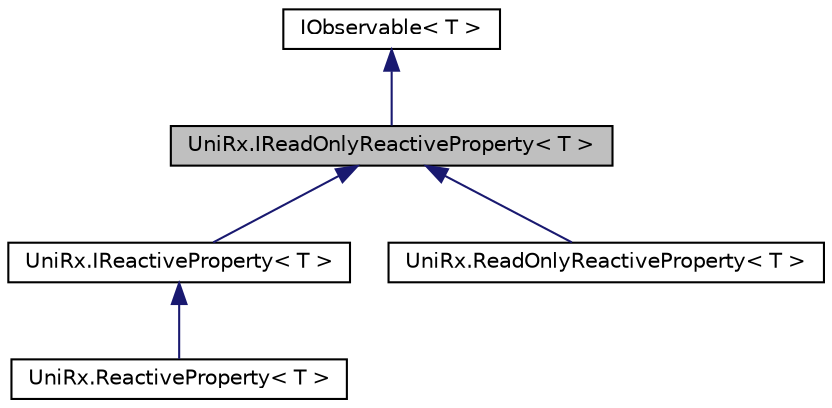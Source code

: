 digraph "UniRx.IReadOnlyReactiveProperty&lt; T &gt;"
{
 // LATEX_PDF_SIZE
  edge [fontname="Helvetica",fontsize="10",labelfontname="Helvetica",labelfontsize="10"];
  node [fontname="Helvetica",fontsize="10",shape=record];
  Node1 [label="UniRx.IReadOnlyReactiveProperty\< T \>",height=0.2,width=0.4,color="black", fillcolor="grey75", style="filled", fontcolor="black",tooltip=" "];
  Node2 -> Node1 [dir="back",color="midnightblue",fontsize="10",style="solid",fontname="Helvetica"];
  Node2 [label="IObservable\< T \>",height=0.2,width=0.4,color="black", fillcolor="white", style="filled",URL="$interface_uni_rx_1_1_i_observable.html",tooltip=" "];
  Node1 -> Node3 [dir="back",color="midnightblue",fontsize="10",style="solid",fontname="Helvetica"];
  Node3 [label="UniRx.IReactiveProperty\< T \>",height=0.2,width=0.4,color="black", fillcolor="white", style="filled",URL="$interface_uni_rx_1_1_i_reactive_property.html",tooltip=" "];
  Node3 -> Node4 [dir="back",color="midnightblue",fontsize="10",style="solid",fontname="Helvetica"];
  Node4 [label="UniRx.ReactiveProperty\< T \>",height=0.2,width=0.4,color="black", fillcolor="white", style="filled",URL="$class_uni_rx_1_1_reactive_property.html",tooltip="Lightweight property broker."];
  Node1 -> Node5 [dir="back",color="midnightblue",fontsize="10",style="solid",fontname="Helvetica"];
  Node5 [label="UniRx.ReadOnlyReactiveProperty\< T \>",height=0.2,width=0.4,color="black", fillcolor="white", style="filled",URL="$class_uni_rx_1_1_read_only_reactive_property.html",tooltip="Lightweight property broker."];
}
